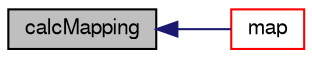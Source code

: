 digraph "calcMapping"
{
  bgcolor="transparent";
  edge [fontname="FreeSans",fontsize="10",labelfontname="FreeSans",labelfontsize="10"];
  node [fontname="FreeSans",fontsize="10",shape=record];
  rankdir="LR";
  Node1149 [label="calcMapping",height=0.2,width=0.4,color="black", fillcolor="grey75", style="filled", fontcolor="black"];
  Node1149 -> Node1150 [dir="back",color="midnightblue",fontsize="10",style="solid",fontname="FreeSans"];
  Node1150 [label="map",height=0.2,width=0.4,color="red",URL="$a25094.html#a0d1a7c7846db8dd8bd74f9de120d62f6",tooltip="Return reference to the parallel distribution map. "];
}
